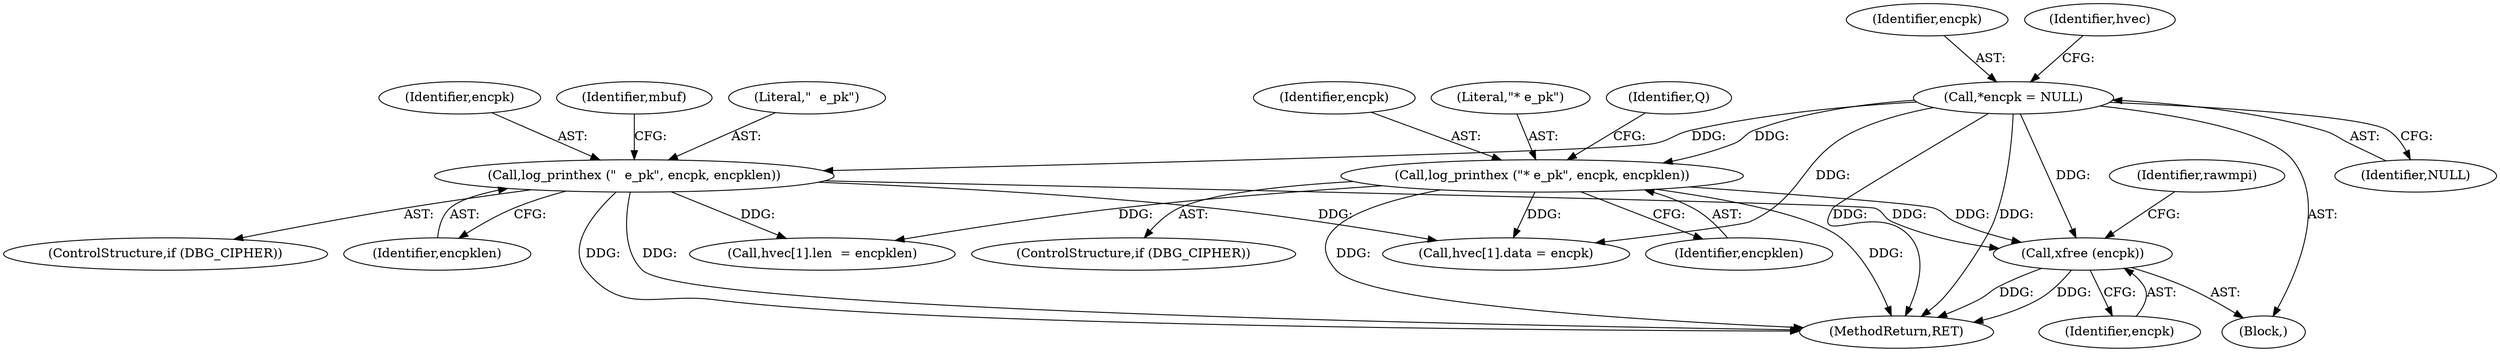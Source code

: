 digraph "0_gnupg_5a22de904a0a366ae79f03ff1e13a1232a89e26b@API" {
"1000604" [label="(Call,xfree (encpk))"];
"1000313" [label="(Call,log_printhex (\"  e_pk\", encpk, encpklen))"];
"1000139" [label="(Call,*encpk = NULL)"];
"1000267" [label="(Call,log_printhex (\"* e_pk\", encpk, encpklen))"];
"1000140" [label="(Identifier,encpk)"];
"1000270" [label="(Identifier,encpklen)"];
"1000607" [label="(Identifier,rawmpi)"];
"1000610" [label="(MethodReturn,RET)"];
"1000459" [label="(Call,hvec[1].data = encpk)"];
"1000267" [label="(Call,log_printhex (\"* e_pk\", encpk, encpklen))"];
"1000265" [label="(ControlStructure,if (DBG_CIPHER))"];
"1000473" [label="(Call,hvec[1].len  = encpklen)"];
"1000139" [label="(Call,*encpk = NULL)"];
"1000311" [label="(ControlStructure,if (DBG_CIPHER))"];
"1000315" [label="(Identifier,encpk)"];
"1000605" [label="(Identifier,encpk)"];
"1000318" [label="(Identifier,mbuf)"];
"1000269" [label="(Identifier,encpk)"];
"1000268" [label="(Literal,\"* e_pk\")"];
"1000275" [label="(Identifier,Q)"];
"1000118" [label="(Block,)"];
"1000313" [label="(Call,log_printhex (\"  e_pk\", encpk, encpklen))"];
"1000316" [label="(Identifier,encpklen)"];
"1000150" [label="(Identifier,hvec)"];
"1000314" [label="(Literal,\"  e_pk\")"];
"1000141" [label="(Identifier,NULL)"];
"1000604" [label="(Call,xfree (encpk))"];
"1000604" -> "1000118"  [label="AST: "];
"1000604" -> "1000605"  [label="CFG: "];
"1000605" -> "1000604"  [label="AST: "];
"1000607" -> "1000604"  [label="CFG: "];
"1000604" -> "1000610"  [label="DDG: "];
"1000604" -> "1000610"  [label="DDG: "];
"1000313" -> "1000604"  [label="DDG: "];
"1000267" -> "1000604"  [label="DDG: "];
"1000139" -> "1000604"  [label="DDG: "];
"1000313" -> "1000311"  [label="AST: "];
"1000313" -> "1000316"  [label="CFG: "];
"1000314" -> "1000313"  [label="AST: "];
"1000315" -> "1000313"  [label="AST: "];
"1000316" -> "1000313"  [label="AST: "];
"1000318" -> "1000313"  [label="CFG: "];
"1000313" -> "1000610"  [label="DDG: "];
"1000313" -> "1000610"  [label="DDG: "];
"1000139" -> "1000313"  [label="DDG: "];
"1000313" -> "1000459"  [label="DDG: "];
"1000313" -> "1000473"  [label="DDG: "];
"1000139" -> "1000118"  [label="AST: "];
"1000139" -> "1000141"  [label="CFG: "];
"1000140" -> "1000139"  [label="AST: "];
"1000141" -> "1000139"  [label="AST: "];
"1000150" -> "1000139"  [label="CFG: "];
"1000139" -> "1000610"  [label="DDG: "];
"1000139" -> "1000610"  [label="DDG: "];
"1000139" -> "1000267"  [label="DDG: "];
"1000139" -> "1000459"  [label="DDG: "];
"1000267" -> "1000265"  [label="AST: "];
"1000267" -> "1000270"  [label="CFG: "];
"1000268" -> "1000267"  [label="AST: "];
"1000269" -> "1000267"  [label="AST: "];
"1000270" -> "1000267"  [label="AST: "];
"1000275" -> "1000267"  [label="CFG: "];
"1000267" -> "1000610"  [label="DDG: "];
"1000267" -> "1000610"  [label="DDG: "];
"1000267" -> "1000459"  [label="DDG: "];
"1000267" -> "1000473"  [label="DDG: "];
}
